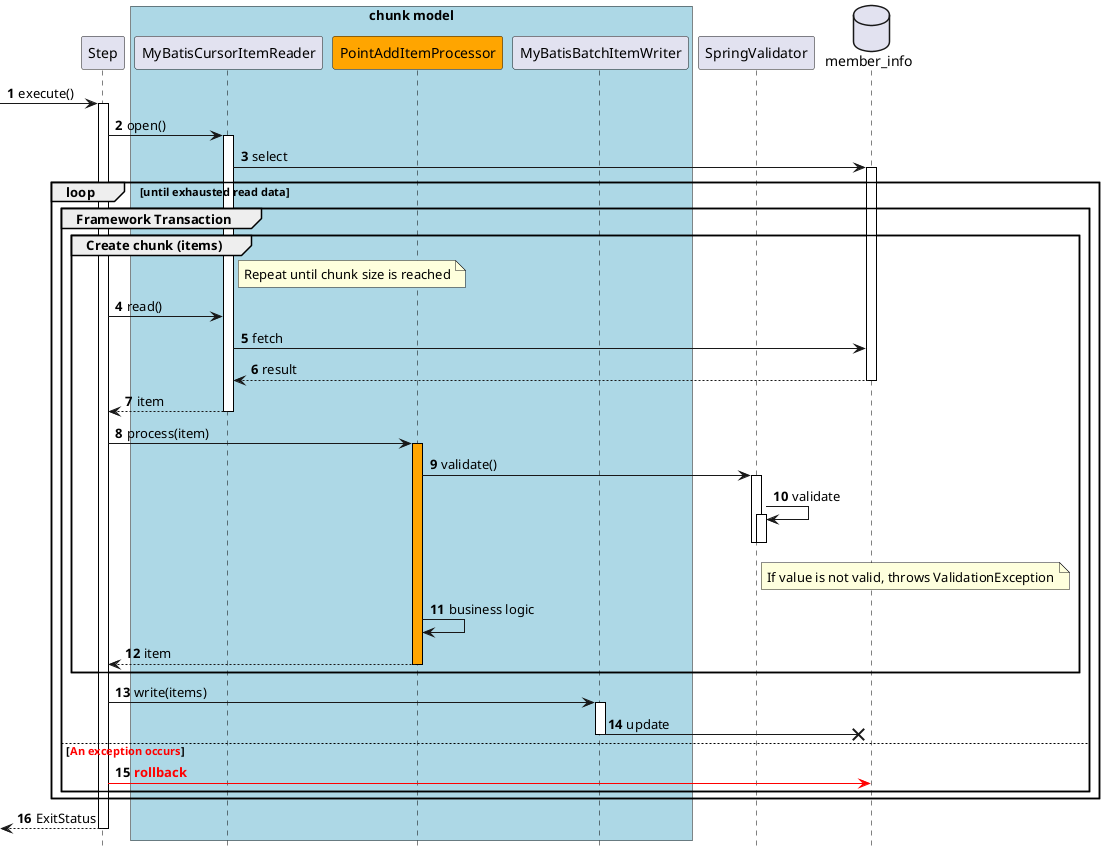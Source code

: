 @startuml

hide footbox
autonumber

participant Step
box "chunk model" #lightblue
participant MyBatisCursorItemReader
participant PointAddItemProcessor #Orange
participant MyBatisBatchItemWriter
end box
participant SpringValidator
database "member_info" as db

[->Step : execute()
activate Step
Step -> MyBatisCursorItemReader : open()
activate MyBatisCursorItemReader
MyBatisCursorItemReader -> db : select
activate db
loop until exhausted read data
    group Framework Transaction
        group Create chunk (items)
            note right of MyBatisCursorItemReader: Repeat until chunk size is reached
            Step -> MyBatisCursorItemReader : read()
            MyBatisCursorItemReader -> db : fetch
            db --> MyBatisCursorItemReader : result
            deactivate db
            MyBatisCursorItemReader --> Step : item
            deactivate MyBatisCursorItemReader
            Step -> PointAddItemProcessor : process(item)
            activate PointAddItemProcessor #Orange
            PointAddItemProcessor -> SpringValidator : validate()
            activate SpringValidator
            SpringValidator -> SpringValidator : validate
            activate SpringValidator
            note right of SpringValidator: If value is not valid, throws ValidationException
            deactivate SpringValidator
            deactivate SpringValidator
            PointAddItemProcessor -> PointAddItemProcessor : business logic
            PointAddItemProcessor --> Step : item
            deactivate PointAddItemProcessor
        end
        Step -> MyBatisBatchItemWriter : write(items)
        activate MyBatisBatchItemWriter
        MyBatisBatchItemWriter -X db : update
        deactivate MyBatisBatchItemWriter
    else  <font color="red">An exception occurs</font>
        Step [#red]-> db : <font color="red"><b>rollback</b></font>
    end
end
Step-->[ : ExitStatus
deactivate Step

'Set styles such as format and color of each figure
skinparam Note {
  BackgroundColor #b7fab1
  BorderColor black
}

skinparam Class {
  BorderColor black
  ArrowColor black
}

skinparam Sequence {
  BorderColor black
  ActorBorderColor black
  ArrowColor black
  LifeLineBorderColor black
  BoxLineColor black
  ParticipantBorderColor black
}

skinparam componentStyle uml2

skinparam Component {
  BorderColor black
  ArrowColor black
}

skinparam Interface {
  BorderColor black
  ArrowColor black
}

@enduml
